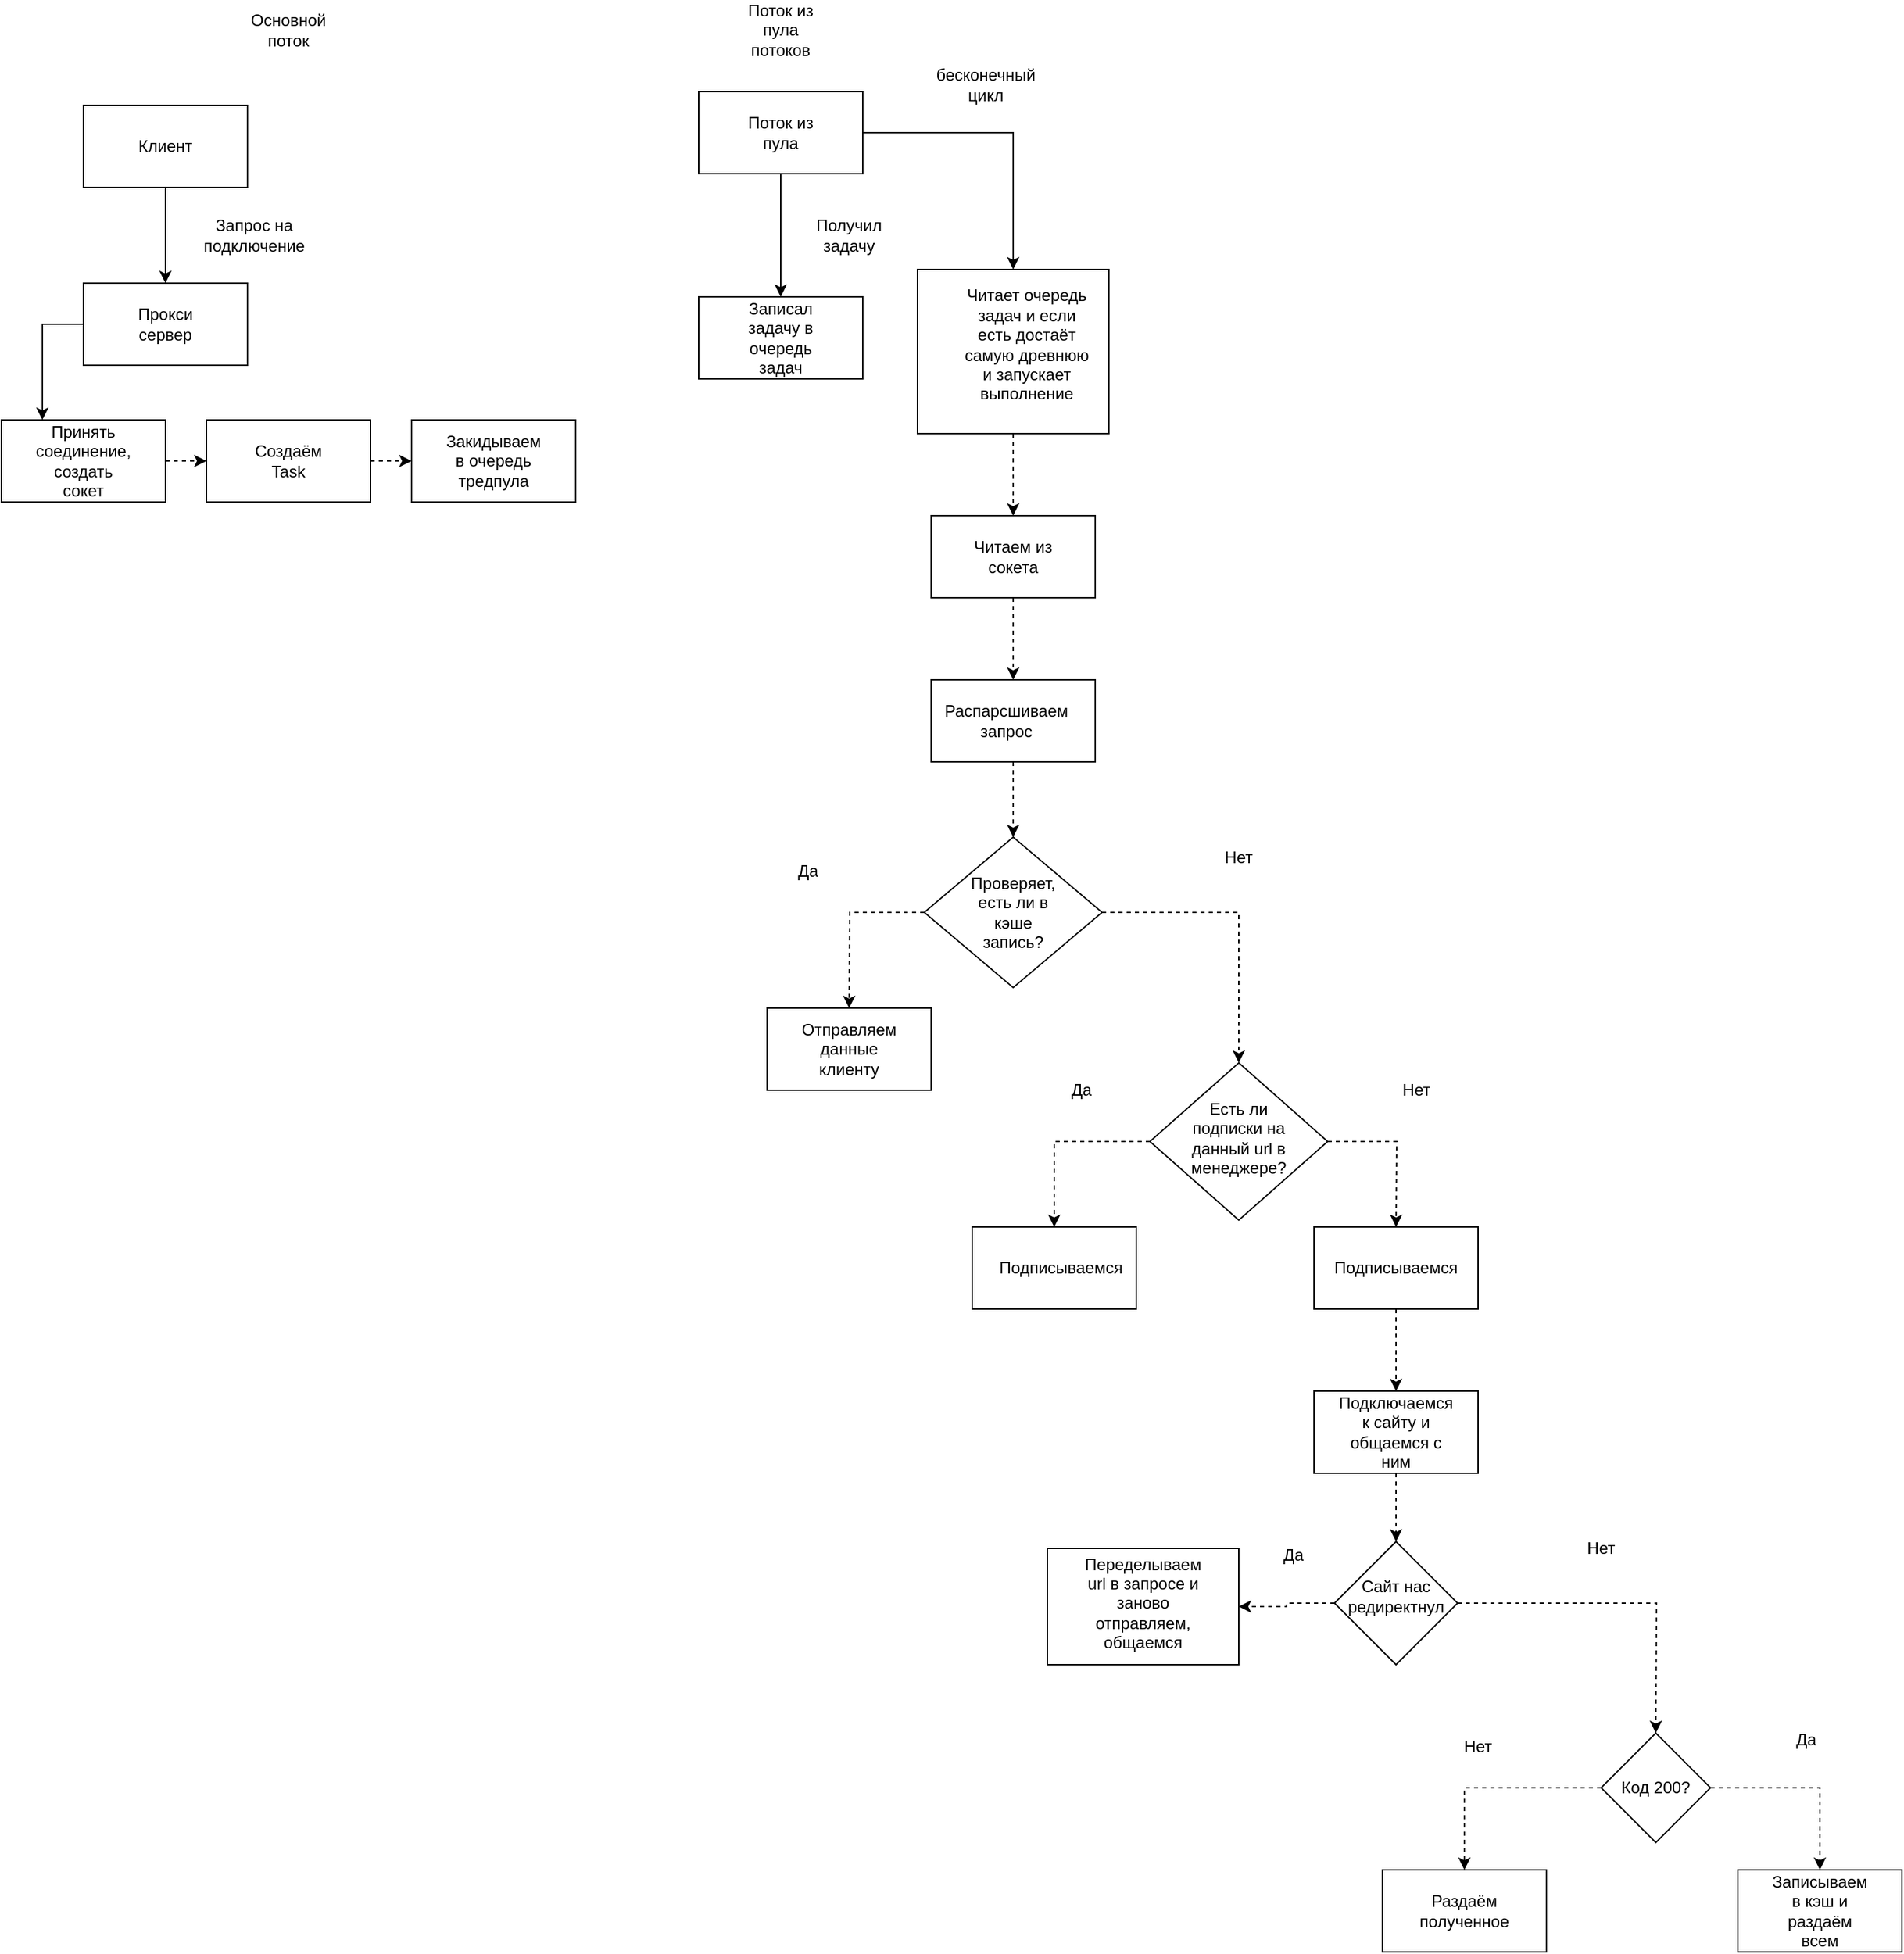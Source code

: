 <mxfile version="25.0.3">
  <diagram id="gcxOTTl4oKZkQljs3GC5" name="Страница — 1">
    <mxGraphModel dx="1221" dy="622" grid="1" gridSize="10" guides="1" tooltips="1" connect="1" arrows="1" fold="1" page="1" pageScale="1" pageWidth="827" pageHeight="1169" math="0" shadow="0">
      <root>
        <mxCell id="0" />
        <mxCell id="1" parent="0" />
        <mxCell id="LyY2a16Iq36QyBuJREdN-14" value="" style="rounded=0;whiteSpace=wrap;html=1;" vertex="1" parent="1">
          <mxGeometry x="80" y="180" width="120" height="60" as="geometry" />
        </mxCell>
        <mxCell id="LyY2a16Iq36QyBuJREdN-15" value="Клиент" style="text;html=1;align=center;verticalAlign=middle;whiteSpace=wrap;rounded=0;" vertex="1" parent="1">
          <mxGeometry x="110" y="195" width="60" height="30" as="geometry" />
        </mxCell>
        <mxCell id="LyY2a16Iq36QyBuJREdN-16" value="" style="rounded=0;whiteSpace=wrap;html=1;" vertex="1" parent="1">
          <mxGeometry x="80" y="310" width="120" height="60" as="geometry" />
        </mxCell>
        <mxCell id="LyY2a16Iq36QyBuJREdN-17" value="" style="endArrow=classic;html=1;rounded=0;exitX=0.5;exitY=1;exitDx=0;exitDy=0;entryX=0.5;entryY=0;entryDx=0;entryDy=0;" edge="1" parent="1" source="LyY2a16Iq36QyBuJREdN-14" target="LyY2a16Iq36QyBuJREdN-16">
          <mxGeometry width="50" height="50" relative="1" as="geometry">
            <mxPoint x="510" y="410" as="sourcePoint" />
            <mxPoint x="560" y="360" as="targetPoint" />
          </mxGeometry>
        </mxCell>
        <mxCell id="LyY2a16Iq36QyBuJREdN-18" value="Запрос на подключение" style="text;html=1;align=center;verticalAlign=middle;whiteSpace=wrap;rounded=0;" vertex="1" parent="1">
          <mxGeometry x="160" y="260" width="90" height="30" as="geometry" />
        </mxCell>
        <mxCell id="LyY2a16Iq36QyBuJREdN-19" value="Прокси сервер" style="text;html=1;align=center;verticalAlign=middle;whiteSpace=wrap;rounded=0;" vertex="1" parent="1">
          <mxGeometry x="110" y="325" width="60" height="30" as="geometry" />
        </mxCell>
        <mxCell id="LyY2a16Iq36QyBuJREdN-20" value="" style="rounded=0;whiteSpace=wrap;html=1;" vertex="1" parent="1">
          <mxGeometry x="20" y="410" width="120" height="60" as="geometry" />
        </mxCell>
        <mxCell id="LyY2a16Iq36QyBuJREdN-21" value="Принять соединение, создать сокет" style="text;html=1;align=center;verticalAlign=middle;whiteSpace=wrap;rounded=0;" vertex="1" parent="1">
          <mxGeometry x="50" y="425" width="60" height="30" as="geometry" />
        </mxCell>
        <mxCell id="LyY2a16Iq36QyBuJREdN-22" value="" style="rounded=0;whiteSpace=wrap;html=1;" vertex="1" parent="1">
          <mxGeometry x="170" y="410" width="120" height="60" as="geometry" />
        </mxCell>
        <mxCell id="LyY2a16Iq36QyBuJREdN-23" value="Создаём Task" style="text;html=1;align=center;verticalAlign=middle;whiteSpace=wrap;rounded=0;" vertex="1" parent="1">
          <mxGeometry x="200" y="425" width="60" height="30" as="geometry" />
        </mxCell>
        <mxCell id="LyY2a16Iq36QyBuJREdN-24" value="Text" style="text;html=1;align=center;verticalAlign=middle;whiteSpace=wrap;rounded=0;" vertex="1" parent="1">
          <mxGeometry x="350" y="425" width="60" height="30" as="geometry" />
        </mxCell>
        <mxCell id="LyY2a16Iq36QyBuJREdN-25" value="" style="rounded=0;whiteSpace=wrap;html=1;" vertex="1" parent="1">
          <mxGeometry x="320" y="410" width="120" height="60" as="geometry" />
        </mxCell>
        <mxCell id="LyY2a16Iq36QyBuJREdN-26" value="Закидываем в очередь тредпула" style="text;html=1;align=center;verticalAlign=middle;whiteSpace=wrap;rounded=0;" vertex="1" parent="1">
          <mxGeometry x="350" y="425" width="60" height="30" as="geometry" />
        </mxCell>
        <mxCell id="LyY2a16Iq36QyBuJREdN-27" value="" style="endArrow=classic;html=1;rounded=0;exitX=0;exitY=0.5;exitDx=0;exitDy=0;entryX=0.25;entryY=0;entryDx=0;entryDy=0;edgeStyle=orthogonalEdgeStyle;" edge="1" parent="1" source="LyY2a16Iq36QyBuJREdN-16" target="LyY2a16Iq36QyBuJREdN-20">
          <mxGeometry width="50" height="50" relative="1" as="geometry">
            <mxPoint x="510" y="410" as="sourcePoint" />
            <mxPoint x="560" y="360" as="targetPoint" />
          </mxGeometry>
        </mxCell>
        <mxCell id="LyY2a16Iq36QyBuJREdN-28" value="" style="endArrow=classic;html=1;rounded=0;exitX=1;exitY=0.5;exitDx=0;exitDy=0;entryX=0;entryY=0.5;entryDx=0;entryDy=0;dashed=1;" edge="1" parent="1" source="LyY2a16Iq36QyBuJREdN-20" target="LyY2a16Iq36QyBuJREdN-22">
          <mxGeometry width="50" height="50" relative="1" as="geometry">
            <mxPoint x="510" y="410" as="sourcePoint" />
            <mxPoint x="560" y="360" as="targetPoint" />
          </mxGeometry>
        </mxCell>
        <mxCell id="LyY2a16Iq36QyBuJREdN-29" value="" style="endArrow=classic;html=1;rounded=0;exitX=1;exitY=0.5;exitDx=0;exitDy=0;entryX=0;entryY=0.5;entryDx=0;entryDy=0;strokeColor=default;dashed=1;" edge="1" parent="1" source="LyY2a16Iq36QyBuJREdN-22" target="LyY2a16Iq36QyBuJREdN-25">
          <mxGeometry width="50" height="50" relative="1" as="geometry">
            <mxPoint x="510" y="410" as="sourcePoint" />
            <mxPoint x="560" y="360" as="targetPoint" />
          </mxGeometry>
        </mxCell>
        <mxCell id="LyY2a16Iq36QyBuJREdN-30" value="Основной поток" style="text;html=1;align=center;verticalAlign=middle;whiteSpace=wrap;rounded=0;" vertex="1" parent="1">
          <mxGeometry x="200" y="110" width="60" height="30" as="geometry" />
        </mxCell>
        <mxCell id="LyY2a16Iq36QyBuJREdN-31" value="Поток из пула потоков" style="text;html=1;align=center;verticalAlign=middle;whiteSpace=wrap;rounded=0;" vertex="1" parent="1">
          <mxGeometry x="560" y="110" width="60" height="30" as="geometry" />
        </mxCell>
        <mxCell id="LyY2a16Iq36QyBuJREdN-32" value="" style="rounded=0;whiteSpace=wrap;html=1;" vertex="1" parent="1">
          <mxGeometry x="530" y="170" width="120" height="60" as="geometry" />
        </mxCell>
        <mxCell id="LyY2a16Iq36QyBuJREdN-33" value="Поток из пула" style="text;html=1;align=center;verticalAlign=middle;whiteSpace=wrap;rounded=0;" vertex="1" parent="1">
          <mxGeometry x="560" y="185" width="60" height="30" as="geometry" />
        </mxCell>
        <mxCell id="LyY2a16Iq36QyBuJREdN-34" value="" style="endArrow=classic;html=1;rounded=0;exitX=0.5;exitY=1;exitDx=0;exitDy=0;" edge="1" parent="1" source="LyY2a16Iq36QyBuJREdN-32" target="LyY2a16Iq36QyBuJREdN-35">
          <mxGeometry width="50" height="50" relative="1" as="geometry">
            <mxPoint x="510" y="410" as="sourcePoint" />
            <mxPoint x="590" y="350" as="targetPoint" />
          </mxGeometry>
        </mxCell>
        <mxCell id="LyY2a16Iq36QyBuJREdN-35" value="" style="rounded=0;whiteSpace=wrap;html=1;" vertex="1" parent="1">
          <mxGeometry x="530" y="320" width="120" height="60" as="geometry" />
        </mxCell>
        <mxCell id="LyY2a16Iq36QyBuJREdN-36" value="Получил задачу" style="text;html=1;align=center;verticalAlign=middle;whiteSpace=wrap;rounded=0;" vertex="1" parent="1">
          <mxGeometry x="610" y="260" width="60" height="30" as="geometry" />
        </mxCell>
        <mxCell id="LyY2a16Iq36QyBuJREdN-37" value="Записал задачу в очередь задач" style="text;html=1;align=center;verticalAlign=middle;whiteSpace=wrap;rounded=0;" vertex="1" parent="1">
          <mxGeometry x="560" y="335" width="60" height="30" as="geometry" />
        </mxCell>
        <mxCell id="LyY2a16Iq36QyBuJREdN-38" value="" style="rounded=0;whiteSpace=wrap;html=1;" vertex="1" parent="1">
          <mxGeometry x="690" y="300" width="140" height="120" as="geometry" />
        </mxCell>
        <mxCell id="LyY2a16Iq36QyBuJREdN-39" value="Читает очередь задач и если есть достаёт самую древнюю и запускает выполнение" style="text;html=1;align=center;verticalAlign=middle;whiteSpace=wrap;rounded=0;" vertex="1" parent="1">
          <mxGeometry x="720" y="340" width="100" height="30" as="geometry" />
        </mxCell>
        <mxCell id="LyY2a16Iq36QyBuJREdN-40" value="" style="endArrow=classic;html=1;rounded=0;exitX=1;exitY=0.5;exitDx=0;exitDy=0;entryX=0.5;entryY=0;entryDx=0;entryDy=0;edgeStyle=orthogonalEdgeStyle;" edge="1" parent="1" source="LyY2a16Iq36QyBuJREdN-32" target="LyY2a16Iq36QyBuJREdN-38">
          <mxGeometry width="50" height="50" relative="1" as="geometry">
            <mxPoint x="510" y="410" as="sourcePoint" />
            <mxPoint x="560" y="360" as="targetPoint" />
          </mxGeometry>
        </mxCell>
        <mxCell id="LyY2a16Iq36QyBuJREdN-41" value="бесконечный цикл" style="text;html=1;align=center;verticalAlign=middle;whiteSpace=wrap;rounded=0;" vertex="1" parent="1">
          <mxGeometry x="710" y="150" width="60" height="30" as="geometry" />
        </mxCell>
        <mxCell id="LyY2a16Iq36QyBuJREdN-42" value="" style="endArrow=classic;html=1;rounded=0;exitX=0.5;exitY=1;exitDx=0;exitDy=0;dashed=1;" edge="1" parent="1" source="LyY2a16Iq36QyBuJREdN-38">
          <mxGeometry width="50" height="50" relative="1" as="geometry">
            <mxPoint x="510" y="410" as="sourcePoint" />
            <mxPoint x="760" y="480" as="targetPoint" />
          </mxGeometry>
        </mxCell>
        <mxCell id="LyY2a16Iq36QyBuJREdN-43" value="" style="rounded=0;whiteSpace=wrap;html=1;" vertex="1" parent="1">
          <mxGeometry x="700" y="480" width="120" height="60" as="geometry" />
        </mxCell>
        <mxCell id="LyY2a16Iq36QyBuJREdN-44" value="Читаем из сокета" style="text;html=1;align=center;verticalAlign=middle;whiteSpace=wrap;rounded=0;" vertex="1" parent="1">
          <mxGeometry x="730" y="495" width="60" height="30" as="geometry" />
        </mxCell>
        <mxCell id="LyY2a16Iq36QyBuJREdN-45" value="" style="endArrow=classic;html=1;rounded=0;exitX=0.5;exitY=1;exitDx=0;exitDy=0;dashed=1;" edge="1" parent="1">
          <mxGeometry width="50" height="50" relative="1" as="geometry">
            <mxPoint x="760" y="540" as="sourcePoint" />
            <mxPoint x="760" y="600" as="targetPoint" />
          </mxGeometry>
        </mxCell>
        <mxCell id="LyY2a16Iq36QyBuJREdN-46" value="" style="rounded=0;whiteSpace=wrap;html=1;" vertex="1" parent="1">
          <mxGeometry x="700" y="600" width="120" height="60" as="geometry" />
        </mxCell>
        <mxCell id="LyY2a16Iq36QyBuJREdN-47" value="Распарсшиваем запрос" style="text;html=1;align=center;verticalAlign=middle;whiteSpace=wrap;rounded=0;" vertex="1" parent="1">
          <mxGeometry x="720" y="615" width="70" height="30" as="geometry" />
        </mxCell>
        <mxCell id="LyY2a16Iq36QyBuJREdN-49" value="" style="rhombus;whiteSpace=wrap;html=1;" vertex="1" parent="1">
          <mxGeometry x="695" y="715" width="130" height="110" as="geometry" />
        </mxCell>
        <mxCell id="LyY2a16Iq36QyBuJREdN-50" value="Проверяет, есть ли в кэше запись?" style="text;html=1;align=center;verticalAlign=middle;whiteSpace=wrap;rounded=0;" vertex="1" parent="1">
          <mxGeometry x="730" y="755" width="60" height="30" as="geometry" />
        </mxCell>
        <mxCell id="LyY2a16Iq36QyBuJREdN-51" value="" style="endArrow=classic;html=1;rounded=0;exitX=0.5;exitY=1;exitDx=0;exitDy=0;entryX=0.5;entryY=0;entryDx=0;entryDy=0;dashed=1;" edge="1" parent="1" source="LyY2a16Iq36QyBuJREdN-46" target="LyY2a16Iq36QyBuJREdN-49">
          <mxGeometry width="50" height="50" relative="1" as="geometry">
            <mxPoint x="510" y="790" as="sourcePoint" />
            <mxPoint x="560" y="740" as="targetPoint" />
          </mxGeometry>
        </mxCell>
        <mxCell id="LyY2a16Iq36QyBuJREdN-53" value="" style="endArrow=classic;html=1;rounded=0;exitX=0;exitY=0.5;exitDx=0;exitDy=0;edgeStyle=orthogonalEdgeStyle;dashed=1;" edge="1" parent="1" source="LyY2a16Iq36QyBuJREdN-49">
          <mxGeometry width="50" height="50" relative="1" as="geometry">
            <mxPoint x="510" y="790" as="sourcePoint" />
            <mxPoint x="640" y="840" as="targetPoint" />
          </mxGeometry>
        </mxCell>
        <mxCell id="LyY2a16Iq36QyBuJREdN-54" value="" style="rounded=0;whiteSpace=wrap;html=1;" vertex="1" parent="1">
          <mxGeometry x="580" y="840" width="120" height="60" as="geometry" />
        </mxCell>
        <mxCell id="LyY2a16Iq36QyBuJREdN-55" value="Отправляем данные клиенту" style="text;html=1;align=center;verticalAlign=middle;whiteSpace=wrap;rounded=0;" vertex="1" parent="1">
          <mxGeometry x="610" y="855" width="60" height="30" as="geometry" />
        </mxCell>
        <mxCell id="LyY2a16Iq36QyBuJREdN-56" value="" style="endArrow=classic;html=1;rounded=0;exitX=1;exitY=0.5;exitDx=0;exitDy=0;dashed=1;edgeStyle=orthogonalEdgeStyle;entryX=0.5;entryY=0;entryDx=0;entryDy=0;" edge="1" parent="1" source="LyY2a16Iq36QyBuJREdN-49" target="LyY2a16Iq36QyBuJREdN-58">
          <mxGeometry width="50" height="50" relative="1" as="geometry">
            <mxPoint x="510" y="790" as="sourcePoint" />
            <mxPoint x="920" y="880" as="targetPoint" />
          </mxGeometry>
        </mxCell>
        <mxCell id="LyY2a16Iq36QyBuJREdN-58" value="" style="rhombus;whiteSpace=wrap;html=1;" vertex="1" parent="1">
          <mxGeometry x="860" y="880" width="130" height="115" as="geometry" />
        </mxCell>
        <mxCell id="LyY2a16Iq36QyBuJREdN-59" value="Есть ли подписки на данный url в менеджере?" style="text;html=1;align=center;verticalAlign=middle;whiteSpace=wrap;rounded=0;" vertex="1" parent="1">
          <mxGeometry x="895" y="920" width="60" height="30" as="geometry" />
        </mxCell>
        <mxCell id="LyY2a16Iq36QyBuJREdN-60" value="" style="endArrow=classic;html=1;rounded=0;exitX=0;exitY=0.5;exitDx=0;exitDy=0;edgeStyle=orthogonalEdgeStyle;dashed=1;" edge="1" parent="1" source="LyY2a16Iq36QyBuJREdN-58" target="LyY2a16Iq36QyBuJREdN-61">
          <mxGeometry width="50" height="50" relative="1" as="geometry">
            <mxPoint x="510" y="950" as="sourcePoint" />
            <mxPoint x="790" y="1030" as="targetPoint" />
          </mxGeometry>
        </mxCell>
        <mxCell id="LyY2a16Iq36QyBuJREdN-61" value="" style="rounded=0;whiteSpace=wrap;html=1;" vertex="1" parent="1">
          <mxGeometry x="730" y="1000" width="120" height="60" as="geometry" />
        </mxCell>
        <mxCell id="LyY2a16Iq36QyBuJREdN-62" value="Подписываемся" style="text;html=1;align=center;verticalAlign=middle;whiteSpace=wrap;rounded=0;" vertex="1" parent="1">
          <mxGeometry x="765" y="1015" width="60" height="30" as="geometry" />
        </mxCell>
        <mxCell id="LyY2a16Iq36QyBuJREdN-63" value="" style="endArrow=classic;html=1;rounded=0;exitX=1;exitY=0.5;exitDx=0;exitDy=0;edgeStyle=orthogonalEdgeStyle;dashed=1;" edge="1" parent="1" source="LyY2a16Iq36QyBuJREdN-58">
          <mxGeometry width="50" height="50" relative="1" as="geometry">
            <mxPoint x="510" y="950" as="sourcePoint" />
            <mxPoint x="1040" y="1000" as="targetPoint" />
          </mxGeometry>
        </mxCell>
        <mxCell id="LyY2a16Iq36QyBuJREdN-64" value="" style="rounded=0;whiteSpace=wrap;html=1;" vertex="1" parent="1">
          <mxGeometry x="980" y="1000" width="120" height="60" as="geometry" />
        </mxCell>
        <mxCell id="LyY2a16Iq36QyBuJREdN-65" value="Подписываемся" style="text;html=1;align=center;verticalAlign=middle;whiteSpace=wrap;rounded=0;" vertex="1" parent="1">
          <mxGeometry x="1010" y="1015" width="60" height="30" as="geometry" />
        </mxCell>
        <mxCell id="LyY2a16Iq36QyBuJREdN-66" value="" style="rounded=0;whiteSpace=wrap;html=1;" vertex="1" parent="1">
          <mxGeometry x="980" y="1120" width="120" height="60" as="geometry" />
        </mxCell>
        <mxCell id="LyY2a16Iq36QyBuJREdN-67" value="" style="endArrow=classic;html=1;rounded=0;exitX=0.5;exitY=1;exitDx=0;exitDy=0;entryX=0.5;entryY=0;entryDx=0;entryDy=0;dashed=1;" edge="1" parent="1" source="LyY2a16Iq36QyBuJREdN-64" target="LyY2a16Iq36QyBuJREdN-66">
          <mxGeometry width="50" height="50" relative="1" as="geometry">
            <mxPoint x="510" y="950" as="sourcePoint" />
            <mxPoint x="560" y="900" as="targetPoint" />
          </mxGeometry>
        </mxCell>
        <mxCell id="LyY2a16Iq36QyBuJREdN-68" value="Подключаемся к сайту и общаемся с ним" style="text;html=1;align=center;verticalAlign=middle;whiteSpace=wrap;rounded=0;" vertex="1" parent="1">
          <mxGeometry x="1010" y="1135" width="60" height="30" as="geometry" />
        </mxCell>
        <mxCell id="LyY2a16Iq36QyBuJREdN-69" value="" style="rhombus;whiteSpace=wrap;html=1;" vertex="1" parent="1">
          <mxGeometry x="995" y="1230" width="90" height="90" as="geometry" />
        </mxCell>
        <mxCell id="LyY2a16Iq36QyBuJREdN-70" value="" style="endArrow=classic;html=1;rounded=0;exitX=0.5;exitY=1;exitDx=0;exitDy=0;dashed=1;" edge="1" parent="1" source="LyY2a16Iq36QyBuJREdN-66" target="LyY2a16Iq36QyBuJREdN-69">
          <mxGeometry width="50" height="50" relative="1" as="geometry">
            <mxPoint x="810" y="1220" as="sourcePoint" />
            <mxPoint x="860" y="1170" as="targetPoint" />
          </mxGeometry>
        </mxCell>
        <mxCell id="LyY2a16Iq36QyBuJREdN-71" value="Сайт нас редиректнул" style="text;html=1;align=center;verticalAlign=middle;whiteSpace=wrap;rounded=0;" vertex="1" parent="1">
          <mxGeometry x="1010" y="1255" width="60" height="30" as="geometry" />
        </mxCell>
        <mxCell id="LyY2a16Iq36QyBuJREdN-72" value="" style="rounded=0;whiteSpace=wrap;html=1;" vertex="1" parent="1">
          <mxGeometry x="785" y="1235" width="140" height="85" as="geometry" />
        </mxCell>
        <mxCell id="LyY2a16Iq36QyBuJREdN-73" value="Переделываем url в запросе и заново отправляем, общаемся" style="text;html=1;align=center;verticalAlign=middle;whiteSpace=wrap;rounded=0;" vertex="1" parent="1">
          <mxGeometry x="825" y="1260" width="60" height="30" as="geometry" />
        </mxCell>
        <mxCell id="LyY2a16Iq36QyBuJREdN-74" value="" style="endArrow=classic;html=1;rounded=0;exitX=0;exitY=0.5;exitDx=0;exitDy=0;entryX=1;entryY=0.5;entryDx=0;entryDy=0;dashed=1;edgeStyle=orthogonalEdgeStyle;" edge="1" parent="1" source="LyY2a16Iq36QyBuJREdN-69" target="LyY2a16Iq36QyBuJREdN-72">
          <mxGeometry width="50" height="50" relative="1" as="geometry">
            <mxPoint x="810" y="1220" as="sourcePoint" />
            <mxPoint x="860" y="1170" as="targetPoint" />
          </mxGeometry>
        </mxCell>
        <mxCell id="LyY2a16Iq36QyBuJREdN-76" value="" style="endArrow=classic;html=1;rounded=0;exitX=1;exitY=0.5;exitDx=0;exitDy=0;entryX=0.5;entryY=0;entryDx=0;entryDy=0;dashed=1;edgeStyle=orthogonalEdgeStyle;" edge="1" parent="1" source="LyY2a16Iq36QyBuJREdN-69">
          <mxGeometry width="50" height="50" relative="1" as="geometry">
            <mxPoint x="810" y="1220" as="sourcePoint" />
            <mxPoint x="1230" y="1370" as="targetPoint" />
          </mxGeometry>
        </mxCell>
        <mxCell id="LyY2a16Iq36QyBuJREdN-78" value="" style="rhombus;whiteSpace=wrap;html=1;" vertex="1" parent="1">
          <mxGeometry x="1190" y="1370" width="80" height="80" as="geometry" />
        </mxCell>
        <mxCell id="LyY2a16Iq36QyBuJREdN-79" value="Код 200?" style="text;html=1;align=center;verticalAlign=middle;whiteSpace=wrap;rounded=0;" vertex="1" parent="1">
          <mxGeometry x="1200" y="1395" width="60" height="30" as="geometry" />
        </mxCell>
        <mxCell id="LyY2a16Iq36QyBuJREdN-80" value="" style="endArrow=classic;html=1;rounded=0;exitX=0;exitY=0.5;exitDx=0;exitDy=0;edgeStyle=orthogonalEdgeStyle;dashed=1;" edge="1" parent="1" source="LyY2a16Iq36QyBuJREdN-78" target="LyY2a16Iq36QyBuJREdN-81">
          <mxGeometry width="50" height="50" relative="1" as="geometry">
            <mxPoint x="900" y="1460" as="sourcePoint" />
            <mxPoint x="950" y="1410" as="targetPoint" />
          </mxGeometry>
        </mxCell>
        <mxCell id="LyY2a16Iq36QyBuJREdN-81" value="" style="rounded=0;whiteSpace=wrap;html=1;" vertex="1" parent="1">
          <mxGeometry x="1030" y="1470" width="120" height="60" as="geometry" />
        </mxCell>
        <mxCell id="LyY2a16Iq36QyBuJREdN-82" value="Раздаём полученное" style="text;html=1;align=center;verticalAlign=middle;whiteSpace=wrap;rounded=0;" vertex="1" parent="1">
          <mxGeometry x="1060" y="1485" width="60" height="30" as="geometry" />
        </mxCell>
        <mxCell id="LyY2a16Iq36QyBuJREdN-83" value="" style="rounded=0;whiteSpace=wrap;html=1;" vertex="1" parent="1">
          <mxGeometry x="1290" y="1470" width="120" height="60" as="geometry" />
        </mxCell>
        <mxCell id="LyY2a16Iq36QyBuJREdN-84" value="Записываем в кэш и раздаём всем" style="text;html=1;align=center;verticalAlign=middle;whiteSpace=wrap;rounded=0;" vertex="1" parent="1">
          <mxGeometry x="1320" y="1485" width="60" height="30" as="geometry" />
        </mxCell>
        <mxCell id="LyY2a16Iq36QyBuJREdN-85" value="" style="endArrow=classic;html=1;rounded=0;exitX=1;exitY=0.5;exitDx=0;exitDy=0;entryX=0.5;entryY=0;entryDx=0;entryDy=0;edgeStyle=orthogonalEdgeStyle;dashed=1;" edge="1" parent="1" source="LyY2a16Iq36QyBuJREdN-78" target="LyY2a16Iq36QyBuJREdN-83">
          <mxGeometry width="50" height="50" relative="1" as="geometry">
            <mxPoint x="900" y="1460" as="sourcePoint" />
            <mxPoint x="950" y="1410" as="targetPoint" />
          </mxGeometry>
        </mxCell>
        <mxCell id="LyY2a16Iq36QyBuJREdN-86" value="Да" style="text;html=1;align=center;verticalAlign=middle;whiteSpace=wrap;rounded=0;" vertex="1" parent="1">
          <mxGeometry x="580" y="725" width="60" height="30" as="geometry" />
        </mxCell>
        <mxCell id="LyY2a16Iq36QyBuJREdN-87" value="Нет" style="text;html=1;align=center;verticalAlign=middle;whiteSpace=wrap;rounded=0;" vertex="1" parent="1">
          <mxGeometry x="895" y="715" width="60" height="30" as="geometry" />
        </mxCell>
        <mxCell id="LyY2a16Iq36QyBuJREdN-88" value="Да" style="text;html=1;align=center;verticalAlign=middle;whiteSpace=wrap;rounded=0;" vertex="1" parent="1">
          <mxGeometry x="780" y="885" width="60" height="30" as="geometry" />
        </mxCell>
        <mxCell id="LyY2a16Iq36QyBuJREdN-89" value="Нет" style="text;html=1;align=center;verticalAlign=middle;whiteSpace=wrap;rounded=0;" vertex="1" parent="1">
          <mxGeometry x="1025" y="885" width="60" height="30" as="geometry" />
        </mxCell>
        <mxCell id="LyY2a16Iq36QyBuJREdN-90" value="Да" style="text;html=1;align=center;verticalAlign=middle;whiteSpace=wrap;rounded=0;" vertex="1" parent="1">
          <mxGeometry x="935" y="1225" width="60" height="30" as="geometry" />
        </mxCell>
        <mxCell id="LyY2a16Iq36QyBuJREdN-91" value="Нет" style="text;html=1;align=center;verticalAlign=middle;whiteSpace=wrap;rounded=0;" vertex="1" parent="1">
          <mxGeometry x="1160" y="1220" width="60" height="30" as="geometry" />
        </mxCell>
        <mxCell id="LyY2a16Iq36QyBuJREdN-92" value="Нет" style="text;html=1;align=center;verticalAlign=middle;whiteSpace=wrap;rounded=0;" vertex="1" parent="1">
          <mxGeometry x="1070" y="1365" width="60" height="30" as="geometry" />
        </mxCell>
        <mxCell id="LyY2a16Iq36QyBuJREdN-93" value="Да" style="text;html=1;align=center;verticalAlign=middle;whiteSpace=wrap;rounded=0;" vertex="1" parent="1">
          <mxGeometry x="1310" y="1360" width="60" height="30" as="geometry" />
        </mxCell>
      </root>
    </mxGraphModel>
  </diagram>
</mxfile>
